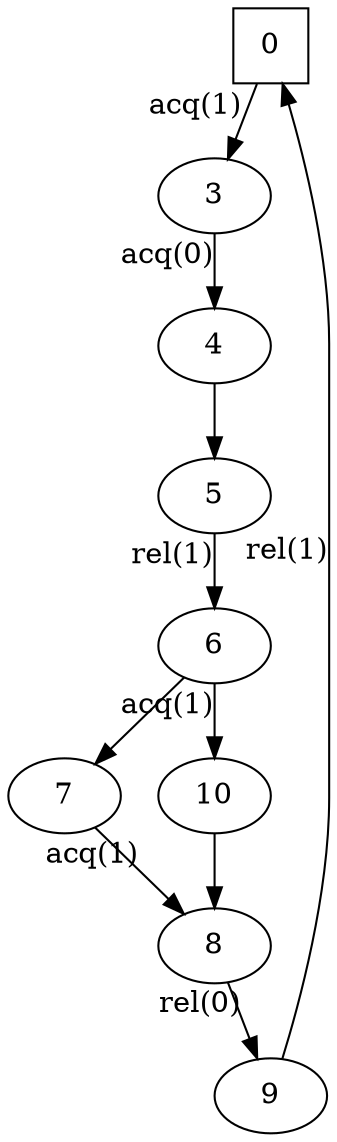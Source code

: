 digraph auto_5{
0[shape=square];
3;
4;
5;
6;
7;
8;
9;
10;
9 -> 0[xlabel="rel(1)"];
0 -> 3[xlabel="acq(1)"];
8 -> 9[xlabel="rel(0)"];
4 -> 5;
5 -> 6[xlabel="rel(1)"];
6 -> 7;
6 -> 10[xlabel="acq(1)"];
7 -> 8[xlabel="acq(1)"];
10 -> 8;
3 -> 4[xlabel="acq(0)"];
}
